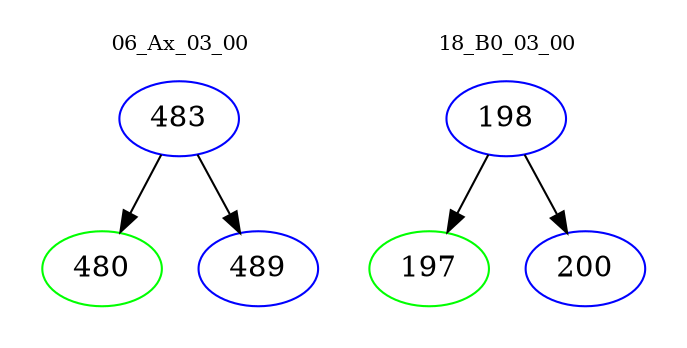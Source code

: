 digraph{
subgraph cluster_0 {
color = white
label = "06_Ax_03_00";
fontsize=10;
T0_483 [label="483", color="blue"]
T0_483 -> T0_480 [color="black"]
T0_480 [label="480", color="green"]
T0_483 -> T0_489 [color="black"]
T0_489 [label="489", color="blue"]
}
subgraph cluster_1 {
color = white
label = "18_B0_03_00";
fontsize=10;
T1_198 [label="198", color="blue"]
T1_198 -> T1_197 [color="black"]
T1_197 [label="197", color="green"]
T1_198 -> T1_200 [color="black"]
T1_200 [label="200", color="blue"]
}
}
